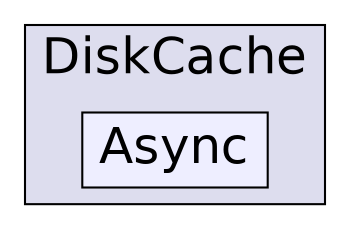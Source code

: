 digraph "C:/Users/nathanael/Documents/resizer/Plugins/DiskCache/Async" {
  compound=true
  node [ fontsize="24", fontname="Helvetica"];
  edge [ labelfontsize="24", labelfontname="Helvetica"];
  subgraph clusterdir_c40d1be011819c7d3f0b5389486b8856 {
    graph [ bgcolor="#ddddee", pencolor="black", label="DiskCache" fontname="Helvetica", fontsize="24", URL="dir_c40d1be011819c7d3f0b5389486b8856.html"]
  dir_39b5c27a3bd99946036ed9660e1a07bd [shape=box, label="Async", style="filled", fillcolor="#eeeeff", pencolor="black", URL="dir_39b5c27a3bd99946036ed9660e1a07bd.html"];
  }
}
